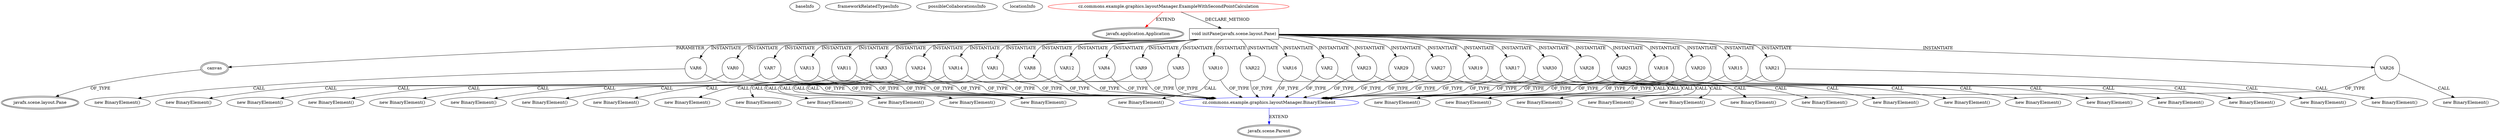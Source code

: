 digraph {
baseInfo[graphId=919,category="extension_graph",isAnonymous=false,possibleRelation=true]
frameworkRelatedTypesInfo[0="javafx.application.Application"]
possibleCollaborationsInfo[0="919~CLIENT_METHOD_DECLARATION-INSTANTIATION-CLIENT_METHOD_DECLARATION-INSTANTIATION-CLIENT_METHOD_DECLARATION-INSTANTIATION-CLIENT_METHOD_DECLARATION-INSTANTIATION-CLIENT_METHOD_DECLARATION-INSTANTIATION-CLIENT_METHOD_DECLARATION-INSTANTIATION-CLIENT_METHOD_DECLARATION-INSTANTIATION-CLIENT_METHOD_DECLARATION-INSTANTIATION-CLIENT_METHOD_DECLARATION-INSTANTIATION-CLIENT_METHOD_DECLARATION-INSTANTIATION-CLIENT_METHOD_DECLARATION-INSTANTIATION-CLIENT_METHOD_DECLARATION-INSTANTIATION-CLIENT_METHOD_DECLARATION-INSTANTIATION-CLIENT_METHOD_DECLARATION-INSTANTIATION-CLIENT_METHOD_DECLARATION-INSTANTIATION-CLIENT_METHOD_DECLARATION-INSTANTIATION-CLIENT_METHOD_DECLARATION-INSTANTIATION-CLIENT_METHOD_DECLARATION-INSTANTIATION-CLIENT_METHOD_DECLARATION-INSTANTIATION-CLIENT_METHOD_DECLARATION-INSTANTIATION-CLIENT_METHOD_DECLARATION-INSTANTIATION-CLIENT_METHOD_DECLARATION-INSTANTIATION-CLIENT_METHOD_DECLARATION-INSTANTIATION-CLIENT_METHOD_DECLARATION-INSTANTIATION-CLIENT_METHOD_DECLARATION-INSTANTIATION-CLIENT_METHOD_DECLARATION-INSTANTIATION-CLIENT_METHOD_DECLARATION-INSTANTIATION-CLIENT_METHOD_DECLARATION-INSTANTIATION-CLIENT_METHOD_DECLARATION-INSTANTIATION-CLIENT_METHOD_DECLARATION-INSTANTIATION-CLIENT_METHOD_DECLARATION-INSTANTIATION-~javafx.application.Application ~javafx.scene.Parent ~false~false"]
locationInfo[projectName="Maxxa-MT-common",filePath="/Maxxa-MT-common/MT-common-master/src/cz/commons/example/graphics/layoutManager/ExampleWithSecondPointCalculation.java",contextSignature="ExampleWithSecondPointCalculation",graphId="919"]
0[label="cz.commons.example.graphics.layoutManager.ExampleWithSecondPointCalculation",vertexType="ROOT_CLIENT_CLASS_DECLARATION",isFrameworkType=false,color=red]
1[label="javafx.application.Application",vertexType="FRAMEWORK_CLASS_TYPE",isFrameworkType=true,peripheries=2]
2[label="void initPane(javafx.scene.layout.Pane)",vertexType="CLIENT_METHOD_DECLARATION",isFrameworkType=false,shape=box]
3[label="canvas",vertexType="PARAMETER_DECLARATION",isFrameworkType=true,peripheries=2]
4[label="javafx.scene.layout.Pane",vertexType="FRAMEWORK_CLASS_TYPE",isFrameworkType=true,peripheries=2]
6[label="VAR0",vertexType="VARIABLE_EXPRESION",isFrameworkType=false,shape=circle]
7[label="cz.commons.example.graphics.layoutManager.BinaryElement",vertexType="REFERENCE_CLIENT_CLASS_DECLARATION",isFrameworkType=false,color=blue]
8[label="javafx.scene.Parent",vertexType="FRAMEWORK_CLASS_TYPE",isFrameworkType=true,peripheries=2]
5[label="new BinaryElement()",vertexType="CONSTRUCTOR_CALL",isFrameworkType=false]
10[label="VAR1",vertexType="VARIABLE_EXPRESION",isFrameworkType=false,shape=circle]
9[label="new BinaryElement()",vertexType="CONSTRUCTOR_CALL",isFrameworkType=false]
13[label="VAR2",vertexType="VARIABLE_EXPRESION",isFrameworkType=false,shape=circle]
12[label="new BinaryElement()",vertexType="CONSTRUCTOR_CALL",isFrameworkType=false]
16[label="VAR3",vertexType="VARIABLE_EXPRESION",isFrameworkType=false,shape=circle]
15[label="new BinaryElement()",vertexType="CONSTRUCTOR_CALL",isFrameworkType=false]
19[label="VAR4",vertexType="VARIABLE_EXPRESION",isFrameworkType=false,shape=circle]
18[label="new BinaryElement()",vertexType="CONSTRUCTOR_CALL",isFrameworkType=false]
22[label="VAR5",vertexType="VARIABLE_EXPRESION",isFrameworkType=false,shape=circle]
21[label="new BinaryElement()",vertexType="CONSTRUCTOR_CALL",isFrameworkType=false]
25[label="VAR6",vertexType="VARIABLE_EXPRESION",isFrameworkType=false,shape=circle]
24[label="new BinaryElement()",vertexType="CONSTRUCTOR_CALL",isFrameworkType=false]
28[label="VAR7",vertexType="VARIABLE_EXPRESION",isFrameworkType=false,shape=circle]
27[label="new BinaryElement()",vertexType="CONSTRUCTOR_CALL",isFrameworkType=false]
31[label="VAR8",vertexType="VARIABLE_EXPRESION",isFrameworkType=false,shape=circle]
30[label="new BinaryElement()",vertexType="CONSTRUCTOR_CALL",isFrameworkType=false]
34[label="VAR9",vertexType="VARIABLE_EXPRESION",isFrameworkType=false,shape=circle]
33[label="new BinaryElement()",vertexType="CONSTRUCTOR_CALL",isFrameworkType=false]
37[label="VAR10",vertexType="VARIABLE_EXPRESION",isFrameworkType=false,shape=circle]
36[label="new BinaryElement()",vertexType="CONSTRUCTOR_CALL",isFrameworkType=false]
40[label="VAR11",vertexType="VARIABLE_EXPRESION",isFrameworkType=false,shape=circle]
39[label="new BinaryElement()",vertexType="CONSTRUCTOR_CALL",isFrameworkType=false]
43[label="VAR12",vertexType="VARIABLE_EXPRESION",isFrameworkType=false,shape=circle]
42[label="new BinaryElement()",vertexType="CONSTRUCTOR_CALL",isFrameworkType=false]
46[label="VAR13",vertexType="VARIABLE_EXPRESION",isFrameworkType=false,shape=circle]
45[label="new BinaryElement()",vertexType="CONSTRUCTOR_CALL",isFrameworkType=false]
49[label="VAR14",vertexType="VARIABLE_EXPRESION",isFrameworkType=false,shape=circle]
48[label="new BinaryElement()",vertexType="CONSTRUCTOR_CALL",isFrameworkType=false]
52[label="VAR15",vertexType="VARIABLE_EXPRESION",isFrameworkType=false,shape=circle]
51[label="new BinaryElement()",vertexType="CONSTRUCTOR_CALL",isFrameworkType=false]
55[label="VAR16",vertexType="VARIABLE_EXPRESION",isFrameworkType=false,shape=circle]
54[label="new BinaryElement()",vertexType="CONSTRUCTOR_CALL",isFrameworkType=false]
58[label="VAR17",vertexType="VARIABLE_EXPRESION",isFrameworkType=false,shape=circle]
57[label="new BinaryElement()",vertexType="CONSTRUCTOR_CALL",isFrameworkType=false]
61[label="VAR18",vertexType="VARIABLE_EXPRESION",isFrameworkType=false,shape=circle]
60[label="new BinaryElement()",vertexType="CONSTRUCTOR_CALL",isFrameworkType=false]
64[label="VAR19",vertexType="VARIABLE_EXPRESION",isFrameworkType=false,shape=circle]
63[label="new BinaryElement()",vertexType="CONSTRUCTOR_CALL",isFrameworkType=false]
67[label="VAR20",vertexType="VARIABLE_EXPRESION",isFrameworkType=false,shape=circle]
66[label="new BinaryElement()",vertexType="CONSTRUCTOR_CALL",isFrameworkType=false]
70[label="VAR21",vertexType="VARIABLE_EXPRESION",isFrameworkType=false,shape=circle]
69[label="new BinaryElement()",vertexType="CONSTRUCTOR_CALL",isFrameworkType=false]
73[label="VAR22",vertexType="VARIABLE_EXPRESION",isFrameworkType=false,shape=circle]
72[label="new BinaryElement()",vertexType="CONSTRUCTOR_CALL",isFrameworkType=false]
76[label="VAR23",vertexType="VARIABLE_EXPRESION",isFrameworkType=false,shape=circle]
75[label="new BinaryElement()",vertexType="CONSTRUCTOR_CALL",isFrameworkType=false]
79[label="VAR24",vertexType="VARIABLE_EXPRESION",isFrameworkType=false,shape=circle]
78[label="new BinaryElement()",vertexType="CONSTRUCTOR_CALL",isFrameworkType=false]
82[label="VAR25",vertexType="VARIABLE_EXPRESION",isFrameworkType=false,shape=circle]
81[label="new BinaryElement()",vertexType="CONSTRUCTOR_CALL",isFrameworkType=false]
85[label="VAR26",vertexType="VARIABLE_EXPRESION",isFrameworkType=false,shape=circle]
84[label="new BinaryElement()",vertexType="CONSTRUCTOR_CALL",isFrameworkType=false]
88[label="VAR27",vertexType="VARIABLE_EXPRESION",isFrameworkType=false,shape=circle]
87[label="new BinaryElement()",vertexType="CONSTRUCTOR_CALL",isFrameworkType=false]
91[label="VAR28",vertexType="VARIABLE_EXPRESION",isFrameworkType=false,shape=circle]
90[label="new BinaryElement()",vertexType="CONSTRUCTOR_CALL",isFrameworkType=false]
94[label="VAR29",vertexType="VARIABLE_EXPRESION",isFrameworkType=false,shape=circle]
93[label="new BinaryElement()",vertexType="CONSTRUCTOR_CALL",isFrameworkType=false]
97[label="VAR30",vertexType="VARIABLE_EXPRESION",isFrameworkType=false,shape=circle]
96[label="new BinaryElement()",vertexType="CONSTRUCTOR_CALL",isFrameworkType=false]
0->1[label="EXTEND",color=red]
0->2[label="DECLARE_METHOD"]
3->4[label="OF_TYPE"]
2->3[label="PARAMETER"]
2->6[label="INSTANTIATE"]
7->8[label="EXTEND",color=blue]
6->7[label="OF_TYPE"]
6->5[label="CALL"]
2->10[label="INSTANTIATE"]
10->7[label="OF_TYPE"]
10->9[label="CALL"]
2->13[label="INSTANTIATE"]
13->7[label="OF_TYPE"]
13->12[label="CALL"]
2->16[label="INSTANTIATE"]
16->7[label="OF_TYPE"]
16->15[label="CALL"]
2->19[label="INSTANTIATE"]
19->7[label="OF_TYPE"]
19->18[label="CALL"]
2->22[label="INSTANTIATE"]
22->7[label="OF_TYPE"]
22->21[label="CALL"]
2->25[label="INSTANTIATE"]
25->7[label="OF_TYPE"]
25->24[label="CALL"]
2->28[label="INSTANTIATE"]
28->7[label="OF_TYPE"]
28->27[label="CALL"]
2->31[label="INSTANTIATE"]
31->7[label="OF_TYPE"]
31->30[label="CALL"]
2->34[label="INSTANTIATE"]
34->7[label="OF_TYPE"]
34->33[label="CALL"]
2->37[label="INSTANTIATE"]
37->7[label="OF_TYPE"]
37->36[label="CALL"]
2->40[label="INSTANTIATE"]
40->7[label="OF_TYPE"]
40->39[label="CALL"]
2->43[label="INSTANTIATE"]
43->7[label="OF_TYPE"]
43->42[label="CALL"]
2->46[label="INSTANTIATE"]
46->7[label="OF_TYPE"]
46->45[label="CALL"]
2->49[label="INSTANTIATE"]
49->7[label="OF_TYPE"]
49->48[label="CALL"]
2->52[label="INSTANTIATE"]
52->7[label="OF_TYPE"]
52->51[label="CALL"]
2->55[label="INSTANTIATE"]
55->7[label="OF_TYPE"]
55->54[label="CALL"]
2->58[label="INSTANTIATE"]
58->7[label="OF_TYPE"]
58->57[label="CALL"]
2->61[label="INSTANTIATE"]
61->7[label="OF_TYPE"]
61->60[label="CALL"]
2->64[label="INSTANTIATE"]
64->7[label="OF_TYPE"]
64->63[label="CALL"]
2->67[label="INSTANTIATE"]
67->7[label="OF_TYPE"]
67->66[label="CALL"]
2->70[label="INSTANTIATE"]
70->7[label="OF_TYPE"]
70->69[label="CALL"]
2->73[label="INSTANTIATE"]
73->7[label="OF_TYPE"]
73->72[label="CALL"]
2->76[label="INSTANTIATE"]
76->7[label="OF_TYPE"]
76->75[label="CALL"]
2->79[label="INSTANTIATE"]
79->7[label="OF_TYPE"]
79->78[label="CALL"]
2->82[label="INSTANTIATE"]
82->7[label="OF_TYPE"]
82->81[label="CALL"]
2->85[label="INSTANTIATE"]
85->7[label="OF_TYPE"]
85->84[label="CALL"]
2->88[label="INSTANTIATE"]
88->7[label="OF_TYPE"]
88->87[label="CALL"]
2->91[label="INSTANTIATE"]
91->7[label="OF_TYPE"]
91->90[label="CALL"]
2->94[label="INSTANTIATE"]
94->7[label="OF_TYPE"]
94->93[label="CALL"]
2->97[label="INSTANTIATE"]
97->7[label="OF_TYPE"]
97->96[label="CALL"]
}
